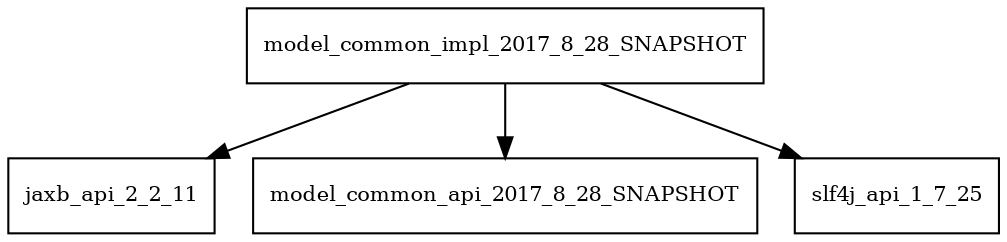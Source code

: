 digraph model_common_impl_2017_8_28_SNAPSHOT_dependencies {
  node [shape = box, fontsize=10.0];
  model_common_impl_2017_8_28_SNAPSHOT -> jaxb_api_2_2_11;
  model_common_impl_2017_8_28_SNAPSHOT -> model_common_api_2017_8_28_SNAPSHOT;
  model_common_impl_2017_8_28_SNAPSHOT -> slf4j_api_1_7_25;
}
